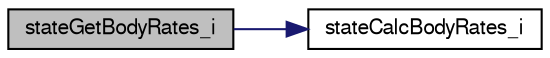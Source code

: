 digraph "stateGetBodyRates_i"
{
  edge [fontname="FreeSans",fontsize="10",labelfontname="FreeSans",labelfontsize="10"];
  node [fontname="FreeSans",fontsize="10",shape=record];
  rankdir="LR";
  Node1 [label="stateGetBodyRates_i",height=0.2,width=0.4,color="black", fillcolor="grey75", style="filled", fontcolor="black"];
  Node1 -> Node2 [color="midnightblue",fontsize="10",style="solid",fontname="FreeSans"];
  Node2 [label="stateCalcBodyRates_i",height=0.2,width=0.4,color="black", fillcolor="white", style="filled",URL="$group__state__rate.html#gaa244b14b2780206f600f9ded7d7cf180"];
}
